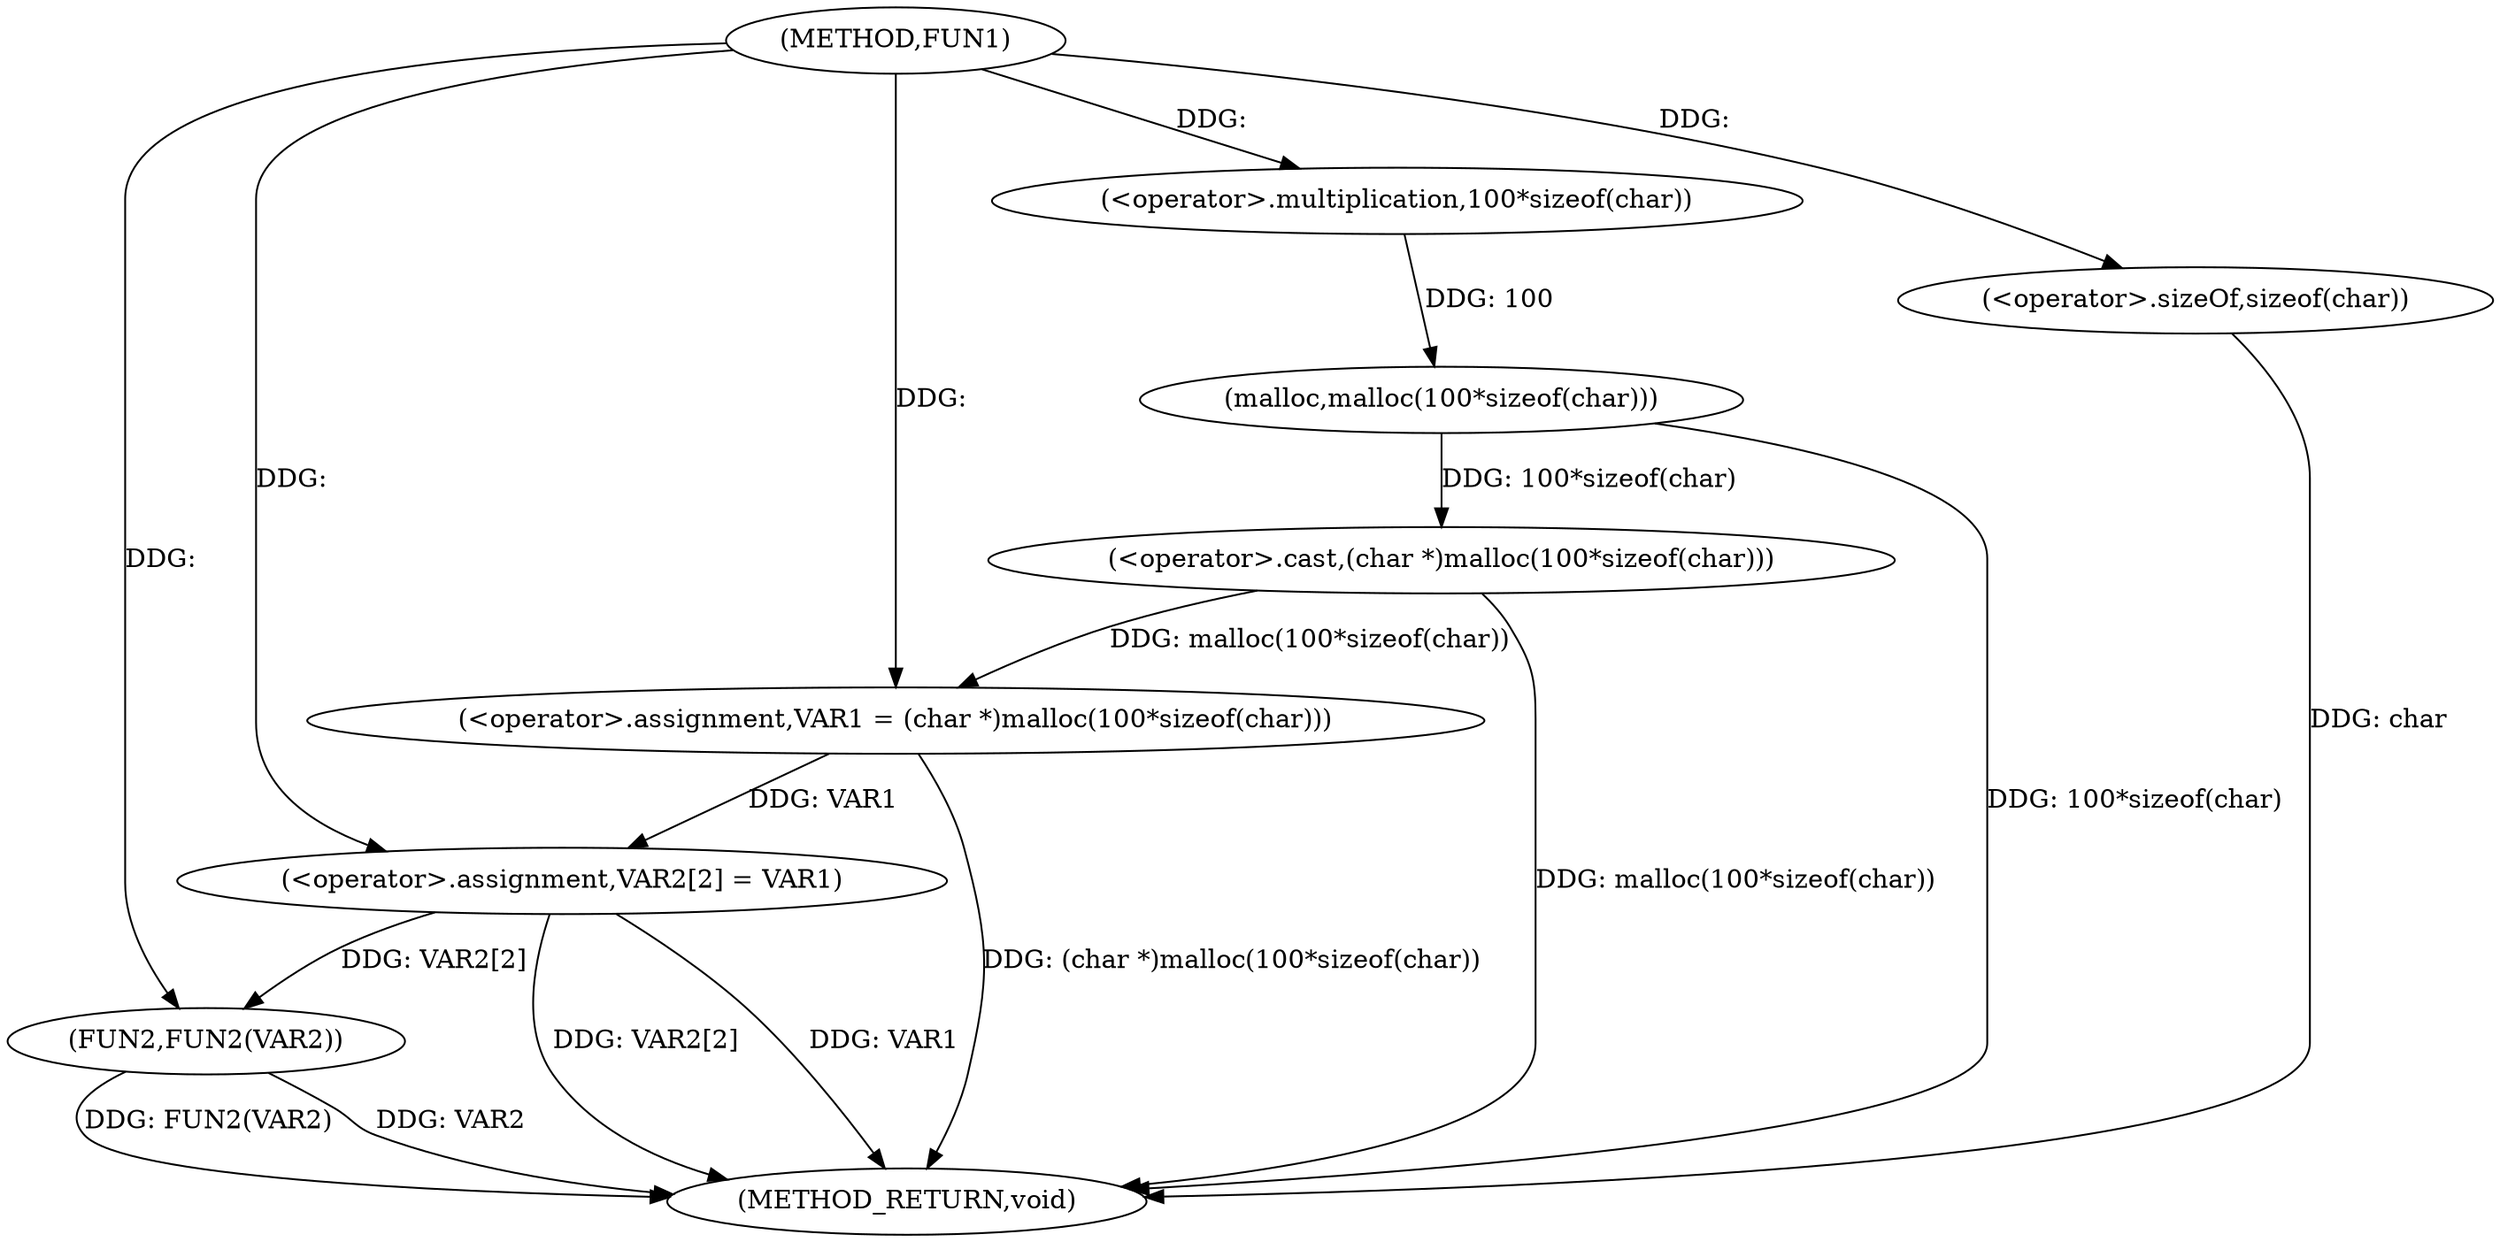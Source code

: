 digraph FUN1 {  
"1000100" [label = "(METHOD,FUN1)" ]
"1000120" [label = "(METHOD_RETURN,void)" ]
"1000104" [label = "(<operator>.assignment,VAR1 = (char *)malloc(100*sizeof(char)))" ]
"1000106" [label = "(<operator>.cast,(char *)malloc(100*sizeof(char)))" ]
"1000108" [label = "(malloc,malloc(100*sizeof(char)))" ]
"1000109" [label = "(<operator>.multiplication,100*sizeof(char))" ]
"1000111" [label = "(<operator>.sizeOf,sizeof(char))" ]
"1000113" [label = "(<operator>.assignment,VAR2[2] = VAR1)" ]
"1000118" [label = "(FUN2,FUN2(VAR2))" ]
  "1000113" -> "1000120"  [ label = "DDG: VAR1"] 
  "1000106" -> "1000120"  [ label = "DDG: malloc(100*sizeof(char))"] 
  "1000113" -> "1000120"  [ label = "DDG: VAR2[2]"] 
  "1000118" -> "1000120"  [ label = "DDG: FUN2(VAR2)"] 
  "1000111" -> "1000120"  [ label = "DDG: char"] 
  "1000118" -> "1000120"  [ label = "DDG: VAR2"] 
  "1000104" -> "1000120"  [ label = "DDG: (char *)malloc(100*sizeof(char))"] 
  "1000108" -> "1000120"  [ label = "DDG: 100*sizeof(char)"] 
  "1000106" -> "1000104"  [ label = "DDG: malloc(100*sizeof(char))"] 
  "1000100" -> "1000104"  [ label = "DDG: "] 
  "1000108" -> "1000106"  [ label = "DDG: 100*sizeof(char)"] 
  "1000109" -> "1000108"  [ label = "DDG: 100"] 
  "1000100" -> "1000109"  [ label = "DDG: "] 
  "1000100" -> "1000111"  [ label = "DDG: "] 
  "1000104" -> "1000113"  [ label = "DDG: VAR1"] 
  "1000100" -> "1000113"  [ label = "DDG: "] 
  "1000113" -> "1000118"  [ label = "DDG: VAR2[2]"] 
  "1000100" -> "1000118"  [ label = "DDG: "] 
}
